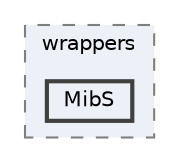digraph "/home/runner/work/idol/idol/lib/include/idol/bilevel/optimizers/wrappers/MibS"
{
 // LATEX_PDF_SIZE
  bgcolor="transparent";
  edge [fontname=Helvetica,fontsize=10,labelfontname=Helvetica,labelfontsize=10];
  node [fontname=Helvetica,fontsize=10,shape=box,height=0.2,width=0.4];
  compound=true
  subgraph clusterdir_c06a1a1783d5ed063b9897dcfe5fdbae {
    graph [ bgcolor="#edf0f7", pencolor="grey50", label="wrappers", fontname=Helvetica,fontsize=10 style="filled,dashed", URL="dir_c06a1a1783d5ed063b9897dcfe5fdbae.html",tooltip=""]
  dir_d8c216b74be6fd86e626829b28958711 [label="MibS", fillcolor="#edf0f7", color="grey25", style="filled,bold", URL="dir_d8c216b74be6fd86e626829b28958711.html",tooltip=""];
  }
}
